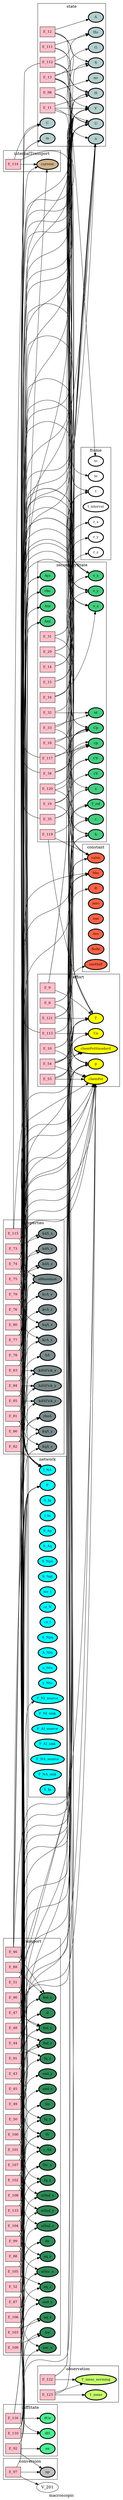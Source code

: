 digraph macroscopic {
label=macroscopic;
rankdir=LR;
E_43 -> V_113  [splines=ortho];
E_43 -> V_150  [splines=ortho];
E_43 -> V_186  [splines=ortho];
E_43 -> V_2  [splines=ortho];
E_44 -> V_113  [splines=ortho];
E_44 -> V_149  [splines=ortho];
E_44 -> V_187  [splines=ortho];
E_44 -> V_2  [splines=ortho];
E_45 -> V_113  [splines=ortho];
E_45 -> V_148  [splines=ortho];
E_45 -> V_188  [splines=ortho];
E_45 -> V_2  [splines=ortho];
E_46 -> V_138  [splines=ortho];
E_46 -> V_150  [splines=ortho];
E_46 -> V_190  [splines=ortho];
E_46 -> V_2  [splines=ortho];
E_89 -> V_114  [splines=ortho];
E_89 -> V_150  [splines=ortho];
E_89 -> V_180  [splines=ortho];
E_89 -> V_2  [splines=ortho];
E_47 -> V_138  [splines=ortho];
E_47 -> V_149  [splines=ortho];
E_47 -> V_191  [splines=ortho];
E_47 -> V_2  [splines=ortho];
E_90 -> V_114  [splines=ortho];
E_90 -> V_150  [splines=ortho];
E_90 -> V_181  [splines=ortho];
E_90 -> V_2  [splines=ortho];
E_48 -> V_138  [splines=ortho];
E_48 -> V_148  [splines=ortho];
E_48 -> V_192  [splines=ortho];
E_48 -> V_2  [splines=ortho];
E_91 -> V_114  [splines=ortho];
E_91 -> V_148  [splines=ortho];
E_91 -> V_182  [splines=ortho];
E_91 -> V_2  [splines=ortho];
E_49 -> V_112  [splines=ortho];
E_49 -> V_2  [splines=ortho];
E_50 -> V_104  [splines=ortho];
E_50 -> V_138  [splines=ortho];
E_50 -> V_157  [splines=ortho];
E_50 -> V_2  [splines=ortho];
E_51 -> V_112  [splines=ortho];
E_51 -> V_150  [splines=ortho];
E_51 -> V_183  [splines=ortho];
E_51 -> V_189  [splines=ortho];
E_51 -> V_2  [splines=ortho];
E_52 -> V_158  [splines=ortho];
E_52 -> V_159  [splines=ortho];
E_87 -> V_160  [splines=ortho];
E_87 -> V_2  [splines=ortho];
E_88 -> V_154  [splines=ortho];
E_88 -> V_2  [splines=ortho];
E_99 -> V_136  [splines=ortho];
E_99 -> V_160  [splines=ortho];
E_99 -> V_2  [splines=ortho];
E_100 -> V_136  [splines=ortho];
E_100 -> V_154  [splines=ortho];
E_100 -> V_2  [splines=ortho];
E_101 -> V_136  [splines=ortho];
E_101 -> V_155  [splines=ortho];
E_101 -> V_2  [splines=ortho];
E_102 -> V_136  [splines=ortho];
E_102 -> V_156  [splines=ortho];
E_102 -> V_2  [splines=ortho];
E_103 -> V_151  [splines=ortho];
E_103 -> V_2  [splines=ortho];
E_104 -> V_152  [splines=ortho];
E_104 -> V_2  [splines=ortho];
E_105 -> V_153  [splines=ortho];
E_105 -> V_2  [splines=ortho];
E_106 -> V_101  [splines=ortho];
E_106 -> V_151  [splines=ortho];
E_107 -> V_155  [splines=ortho];
E_107 -> V_2  [splines=ortho];
E_108 -> V_156  [splines=ortho];
E_108 -> V_2  [splines=ortho];
E_109 -> V_2  [splines=ortho];
E_109 -> V_211  [splines=ortho];
E_133 -> V_143  [splines=ortho];
E_133 -> V_159  [splines=ortho];
subgraph cluster_macroscopic___transport {
label=transport;
rankdir=LR;
V_151 [fillcolor=seagreen4, fontsize=12, label=fq_x, penwidth=3, style=filled];
V_152 [fillcolor=seagreen4, fontsize=12, label=fq_y, penwidth=3, style=filled];
V_153 [fillcolor=seagreen4, fontsize=12, label=fq_z, penwidth=3, style=filled];
V_154 [fillcolor=seagreen4, fontsize=12, label=fnd_x, penwidth=3, style=filled];
V_155 [fillcolor=seagreen4, fontsize=12, label=fnd_y, penwidth=3, style=filled];
V_156 [fillcolor=seagreen4, fontsize=12, label=fnd_z, penwidth=3, style=filled];
V_157 [fillcolor=seagreen4, fontsize=12, label=d, penwidth=3, style=filled];
V_158 [fillcolor=seagreen4, fontsize=12, label=c_AS, penwidth=3, style=filled];
V_159 [fillcolor=seagreen4, fontsize=12, label=fV, penwidth=3, style=filled];
V_160 [fillcolor=seagreen4, fontsize=12, label=fnc_x, penwidth=3, style=filled];
V_194 [fillcolor=seagreen4, fontsize=12, label=anc_x, penwidth=3, style=filled];
V_195 [fillcolor=seagreen4, fontsize=12, label=and_x, penwidth=3, style=filled];
V_204 [fillcolor=seagreen4, fontsize=12, label=aHnc_x, penwidth=3, style=filled];
V_205 [fillcolor=seagreen4, fontsize=12, label=aHnd_x, penwidth=3, style=filled];
V_206 [fillcolor=seagreen4, fontsize=12, label=aHnd_y, penwidth=3, style=filled];
V_207 [fillcolor=seagreen4, fontsize=12, label=aHnd_z, penwidth=3, style=filled];
V_208 [fillcolor=seagreen4, fontsize=12, label=aq_x, penwidth=3, style=filled];
V_209 [fillcolor=seagreen4, fontsize=12, label=aq_y, penwidth=3, style=filled];
V_210 [fillcolor=seagreen4, fontsize=12, label=aq_z, penwidth=3, style=filled];
V_211 [fillcolor=seagreen4, fontsize=12, label=fw, penwidth=3, style=filled];
V_212 [fillcolor=seagreen4, fontsize=12, label=and_y, penwidth=3, style=filled];
V_213 [fillcolor=seagreen4, fontsize=12, label=and_z, penwidth=3, style=filled];
V_214 [fillcolor=seagreen4, fontsize=12, label=aw, penwidth=3, style=filled];
V_234 [fillcolor=seagreen4, fontsize=12, label=fm, penwidth=3, style=filled];
E_43 [fillcolor=pink, fontsize=12, shape=box, style=filled];
E_43 -> V_151  [splines=ortho];
E_44 [fillcolor=pink, fontsize=12, shape=box, style=filled];
E_44 -> V_152  [splines=ortho];
E_45 [fillcolor=pink, fontsize=12, shape=box, style=filled];
E_45 -> V_153  [splines=ortho];
E_46 [fillcolor=pink, fontsize=12, shape=box, style=filled];
E_46 -> V_154  [splines=ortho];
E_89 [fillcolor=pink, fontsize=12, shape=box, style=filled];
E_89 -> V_154  [splines=ortho];
E_47 [fillcolor=pink, fontsize=12, shape=box, style=filled];
E_47 -> V_155  [splines=ortho];
E_90 [fillcolor=pink, fontsize=12, shape=box, style=filled];
E_90 -> V_155  [splines=ortho];
E_48 [fillcolor=pink, fontsize=12, shape=box, style=filled];
E_48 -> V_156  [splines=ortho];
E_91 [fillcolor=pink, fontsize=12, shape=box, style=filled];
E_91 -> V_156  [splines=ortho];
E_49 [fillcolor=pink, fontsize=12, shape=box, style=filled];
E_49 -> V_157  [splines=ortho];
E_50 [fillcolor=pink, fontsize=12, shape=box, style=filled];
E_50 -> V_158  [splines=ortho];
E_51 [fillcolor=pink, fontsize=12, shape=box, style=filled];
E_51 -> V_159  [splines=ortho];
E_52 [fillcolor=pink, fontsize=12, shape=box, style=filled];
E_52 -> V_160  [splines=ortho];
E_87 [fillcolor=pink, fontsize=12, shape=box, style=filled];
E_87 -> V_194  [splines=ortho];
E_88 [fillcolor=pink, fontsize=12, shape=box, style=filled];
E_88 -> V_195  [splines=ortho];
E_99 [fillcolor=pink, fontsize=12, shape=box, style=filled];
E_99 -> V_204  [splines=ortho];
E_100 [fillcolor=pink, fontsize=12, shape=box, style=filled];
E_100 -> V_205  [splines=ortho];
E_101 [fillcolor=pink, fontsize=12, shape=box, style=filled];
E_101 -> V_206  [splines=ortho];
E_102 [fillcolor=pink, fontsize=12, shape=box, style=filled];
E_102 -> V_207  [splines=ortho];
E_103 [fillcolor=pink, fontsize=12, shape=box, style=filled];
E_103 -> V_208  [splines=ortho];
E_104 [fillcolor=pink, fontsize=12, shape=box, style=filled];
E_104 -> V_209  [splines=ortho];
E_105 [fillcolor=pink, fontsize=12, shape=box, style=filled];
E_105 -> V_210  [splines=ortho];
E_106 [fillcolor=pink, fontsize=12, shape=box, style=filled];
E_106 -> V_211  [splines=ortho];
E_107 [fillcolor=pink, fontsize=12, shape=box, style=filled];
E_107 -> V_212  [splines=ortho];
E_108 [fillcolor=pink, fontsize=12, shape=box, style=filled];
E_108 -> V_213  [splines=ortho];
E_109 [fillcolor=pink, fontsize=12, shape=box, style=filled];
E_109 -> V_214  [splines=ortho];
E_133 [fillcolor=pink, fontsize=12, shape=box, style=filled];
E_133 -> V_234  [splines=ortho];
}

subgraph cluster_macroscopic___geometry {
label=geometry;
rankdir=LR;
}

E_73 -> V_108  [splines=ortho];
E_73 -> V_110  [splines=ortho];
E_73 -> V_114  [splines=ortho];
E_73 -> V_118  [splines=ortho];
E_73 -> V_27  [splines=ortho];
E_74 -> V_108  [splines=ortho];
E_74 -> V_110  [splines=ortho];
E_74 -> V_114  [splines=ortho];
E_74 -> V_119  [splines=ortho];
E_74 -> V_27  [splines=ortho];
E_75 -> V_108  [splines=ortho];
E_75 -> V_110  [splines=ortho];
E_75 -> V_114  [splines=ortho];
E_75 -> V_120  [splines=ortho];
E_75 -> V_27  [splines=ortho];
E_76 -> V_108  [splines=ortho];
E_76 -> V_110  [splines=ortho];
E_76 -> V_112  [splines=ortho];
E_76 -> V_114  [splines=ortho];
E_76 -> V_118  [splines=ortho];
E_76 -> V_132  [splines=ortho];
E_76 -> V_27  [splines=ortho];
E_77 -> V_108  [splines=ortho];
E_77 -> V_110  [splines=ortho];
E_77 -> V_112  [splines=ortho];
E_77 -> V_114  [splines=ortho];
E_77 -> V_119  [splines=ortho];
E_77 -> V_132  [splines=ortho];
E_77 -> V_27  [splines=ortho];
E_78 -> V_108  [splines=ortho];
E_78 -> V_110  [splines=ortho];
E_78 -> V_112  [splines=ortho];
E_78 -> V_114  [splines=ortho];
E_78 -> V_120  [splines=ortho];
E_78 -> V_132  [splines=ortho];
E_78 -> V_27  [splines=ortho];
E_79 -> V_110  [splines=ortho];
E_79 -> V_118  [splines=ortho];
E_79 -> V_124  [splines=ortho];
E_79 -> V_27  [splines=ortho];
E_80 -> V_110  [splines=ortho];
E_80 -> V_119  [splines=ortho];
E_80 -> V_124  [splines=ortho];
E_80 -> V_27  [splines=ortho];
E_81 -> V_110  [splines=ortho];
E_81 -> V_120  [splines=ortho];
E_81 -> V_124  [splines=ortho];
E_81 -> V_27  [splines=ortho];
E_82 -> V_143  [splines=ortho];
E_82 -> V_27  [splines=ortho];
E_83 -> V_108  [splines=ortho];
E_83 -> V_111  [splines=ortho];
E_83 -> V_114  [splines=ortho];
E_83 -> V_118  [splines=ortho];
E_83 -> V_27  [splines=ortho];
E_84 -> V_108  [splines=ortho];
E_84 -> V_111  [splines=ortho];
E_84 -> V_114  [splines=ortho];
E_84 -> V_119  [splines=ortho];
E_84 -> V_27  [splines=ortho];
E_85 -> V_108  [splines=ortho];
E_85 -> V_111  [splines=ortho];
E_85 -> V_114  [splines=ortho];
E_85 -> V_120  [splines=ortho];
E_85 -> V_27  [splines=ortho];
E_86 -> V_136  [splines=ortho];
E_86 -> V_27  [splines=ortho];
E_115 -> V_217  [splines=ortho];
E_115 -> V_218  [splines=ortho];
subgraph cluster_macroscopic___properties {
label=properties;
rankdir=LR;
V_180 [fillcolor=lightcyan4, fontsize=12, label=kdA_x, penwidth=3, style=filled];
V_181 [fillcolor=lightcyan4, fontsize=12, label=kdA_y, penwidth=3, style=filled];
V_182 [fillcolor=lightcyan4, fontsize=12, label=kdA_z, penwidth=3, style=filled];
V_183 [fillcolor=lightcyan4, fontsize=12, label=kcA_x, penwidth=3, style=filled];
V_184 [fillcolor=lightcyan4, fontsize=12, label=kcA_y, penwidth=3, style=filled];
V_185 [fillcolor=lightcyan4, fontsize=12, label=kcA_z, penwidth=3, style=filled];
V_186 [fillcolor=lightcyan4, fontsize=12, label=kqA_x, penwidth=3, style=filled];
V_187 [fillcolor=lightcyan4, fontsize=12, label=kqA_y, penwidth=3, style=filled];
V_188 [fillcolor=lightcyan4, fontsize=12, label=kqA_z, penwidth=3, style=filled];
V_189 [fillcolor=lightcyan4, fontsize=12, label=rhoA, penwidth=3, style=filled];
V_190 [fillcolor=lightcyan4, fontsize=12, label=kdAFick_x, penwidth=3, style=filled];
V_191 [fillcolor=lightcyan4, fontsize=12, label=kdAFick_y, penwidth=3, style=filled];
V_192 [fillcolor=lightcyan4, fontsize=12, label=kdAFick_z, penwidth=3, style=filled];
V_193 [fillcolor=lightcyan4, fontsize=12, label=hA, penwidth=3, style=filled];
V_219 [fillcolor=lightcyan4, fontsize=12, label=elResistant, penwidth=3, style=filled];
E_73 [fillcolor=pink, fontsize=12, shape=box, style=filled];
E_73 -> V_180  [splines=ortho];
E_74 [fillcolor=pink, fontsize=12, shape=box, style=filled];
E_74 -> V_181  [splines=ortho];
E_75 [fillcolor=pink, fontsize=12, shape=box, style=filled];
E_75 -> V_182  [splines=ortho];
E_76 [fillcolor=pink, fontsize=12, shape=box, style=filled];
E_76 -> V_183  [splines=ortho];
E_77 [fillcolor=pink, fontsize=12, shape=box, style=filled];
E_77 -> V_184  [splines=ortho];
E_78 [fillcolor=pink, fontsize=12, shape=box, style=filled];
E_78 -> V_185  [splines=ortho];
E_79 [fillcolor=pink, fontsize=12, shape=box, style=filled];
E_79 -> V_186  [splines=ortho];
E_80 [fillcolor=pink, fontsize=12, shape=box, style=filled];
E_80 -> V_187  [splines=ortho];
E_81 [fillcolor=pink, fontsize=12, shape=box, style=filled];
E_81 -> V_188  [splines=ortho];
E_82 [fillcolor=pink, fontsize=12, shape=box, style=filled];
E_82 -> V_189  [splines=ortho];
E_83 [fillcolor=pink, fontsize=12, shape=box, style=filled];
E_83 -> V_190  [splines=ortho];
E_84 [fillcolor=pink, fontsize=12, shape=box, style=filled];
E_84 -> V_191  [splines=ortho];
E_85 [fillcolor=pink, fontsize=12, shape=box, style=filled];
E_85 -> V_192  [splines=ortho];
E_86 [fillcolor=pink, fontsize=12, shape=box, style=filled];
E_86 -> V_193  [splines=ortho];
E_115 [fillcolor=pink, fontsize=12, shape=box, style=filled];
E_115 -> V_219  [splines=ortho];
}

subgraph cluster_macroscopic___network {
label=network;
rankdir=LR;
V_10 [fillcolor=cyan, fontsize=12, label=S_Iq, penwidth=3, style=filled];
V_11 [fillcolor=cyan, fontsize=12, label=I_tu, penwidth=3, style=filled];
V_12 [fillcolor=cyan, fontsize=12, label=S_Ap, penwidth=3, style=filled];
V_13 [fillcolor=cyan, fontsize=12, label=S_Aq, penwidth=3, style=filled];
V_14 [fillcolor=cyan, fontsize=12, label=S_Npu, penwidth=3, style=filled];
V_15 [fillcolor=cyan, fontsize=12, label=S_Nqt, penwidth=3, style=filled];
V_16 [fillcolor=cyan, fontsize=12, label=mv_I, penwidth=3, style=filled];
V_17 [fillcolor=cyan, fontsize=12, label=cz_N, penwidth=3, style=filled];
V_18 [fillcolor=cyan, fontsize=12, label=cz_I, penwidth=3, style=filled];
V_19 [fillcolor=cyan, fontsize=12, label=A_Npq, penwidth=3, style=filled];
V_2 [fillcolor=cyan, fontsize=12, label=F, penwidth=3, style=filled];
V_20 [fillcolor=cyan, fontsize=12, label=A_Ntu, penwidth=3, style=filled];
V_21 [fillcolor=cyan, fontsize=12, label=u_Ntu, penwidth=3, style=filled];
V_22 [fillcolor=cyan, fontsize=12, label=y_Ntu, penwidth=3, style=filled];
V_27 [fillcolor=cyan, fontsize=12, label=I_NA, penwidth=3, style=filled];
V_3 [fillcolor=cyan, fontsize=12, label=F_NI_source, penwidth=3, style=filled];
V_4 [fillcolor=cyan, fontsize=12, label=F_NI_sink, penwidth=3, style=filled];
V_5 [fillcolor=cyan, fontsize=12, label=F_AI_source, penwidth=3, style=filled];
V_6 [fillcolor=cyan, fontsize=12, label=F_AI_sink, penwidth=3, style=filled];
V_7 [fillcolor=cyan, fontsize=12, label=F_NA_source, penwidth=3, style=filled];
V_8 [fillcolor=cyan, fontsize=12, label=F_NA_sink, penwidth=3, style=filled];
V_9 [fillcolor=cyan, fontsize=12, label=S_Ip, penwidth=3, style=filled];
}

subgraph cluster_macroscopic___differenceOperator {
label=differenceOperator;
rankdir=LR;
}

subgraph cluster_macroscopic___frame {
label=frame;
rankdir=LR;
V_1 [fillcolor=white, fontsize=12, label=t, penwidth=3, style=filled];
V_105 [fillcolor=white, fontsize=12, label=to, penwidth=3, style=filled];
V_106 [fillcolor=white, fontsize=12, label=te, penwidth=3, style=filled];
V_107 [fillcolor=white, fontsize=12, label=t_interval, penwidth=3, style=filled];
V_23 [fillcolor=white, fontsize=12, label=r_x, penwidth=3, style=filled];
V_24 [fillcolor=white, fontsize=12, label=r_y, penwidth=3, style=filled];
V_25 [fillcolor=white, fontsize=12, label=r_z, penwidth=3, style=filled];
}

E_11 -> V_108  [splines=ortho];
E_11 -> V_110  [splines=ortho];
E_11 -> V_112  [splines=ortho];
E_112 -> V_1  [splines=ortho];
E_112 -> V_105  [splines=ortho];
E_112 -> V_106  [splines=ortho];
E_112 -> V_215  [splines=ortho];
E_112 -> V_216  [splines=ortho];
E_12 -> V_108  [splines=ortho];
E_12 -> V_109  [splines=ortho];
E_12 -> V_113  [splines=ortho];
E_13 -> V_108  [splines=ortho];
E_13 -> V_109  [splines=ortho];
E_13 -> V_110  [splines=ortho];
E_13 -> V_112  [splines=ortho];
E_13 -> V_113  [splines=ortho];
E_98 -> V_101  [splines=ortho];
E_98 -> V_111  [splines=ortho];
E_111 -> V_101  [splines=ortho];
E_111 -> V_115  [splines=ortho];
subgraph cluster_macroscopic___state {
label=state;
rankdir=LR;
V_108 [fillcolor=lightcyan3, fontsize=12, label=U, penwidth=3, style=filled];
V_109 [fillcolor=lightcyan3, fontsize=12, label=S, penwidth=3, style=filled];
V_110 [fillcolor=lightcyan3, fontsize=12, label=V, penwidth=3, style=filled];
V_111 [fillcolor=lightcyan3, fontsize=12, label=n, penwidth=3, style=filled];
V_115 [fillcolor=lightcyan3, fontsize=12, label=H, penwidth=3, style=filled];
V_116 [fillcolor=lightcyan3, fontsize=12, label=A, penwidth=3, style=filled];
V_117 [fillcolor=lightcyan3, fontsize=12, label=G, penwidth=3, style=filled];
V_137 [fillcolor=lightcyan3, fontsize=12, label=m, penwidth=3, style=filled];
V_144 [fillcolor=lightcyan3, fontsize=12, label=C, penwidth=3, style=filled];
V_203 [fillcolor=lightcyan3, fontsize=12, label=no, penwidth=3, style=filled];
V_216 [fillcolor=lightcyan3, fontsize=12, label=Ho, penwidth=3, style=filled];
E_11 [fillcolor=pink, fontsize=12, shape=box, style=filled];
E_11 -> V_115  [splines=ortho];
E_112 [fillcolor=pink, fontsize=12, shape=box, style=filled];
E_112 -> V_115  [splines=ortho];
E_12 [fillcolor=pink, fontsize=12, shape=box, style=filled];
E_12 -> V_116  [splines=ortho];
E_13 [fillcolor=pink, fontsize=12, shape=box, style=filled];
E_13 -> V_117  [splines=ortho];
E_98 [fillcolor=pink, fontsize=12, shape=box, style=filled];
E_98 -> V_203  [splines=ortho];
E_111 [fillcolor=pink, fontsize=12, shape=box, style=filled];
E_111 -> V_216  [splines=ortho];
}

subgraph cluster_macroscopic___constant {
label=constant;
rankdir=LR;
V_101 [fillcolor=tomato, fontsize=12, label=value, penwidth=3, style=filled];
V_102 [fillcolor=tomato, fontsize=12, label=zero, penwidth=3, style=filled];
V_103 [fillcolor=tomato, fontsize=12, label=one, penwidth=3, style=filled];
V_104 [fillcolor=tomato, fontsize=12, label=oneHalf, penwidth=3, style=filled];
V_121 [fillcolor=tomato, fontsize=12, label=Avo, penwidth=3, style=filled];
V_122 [fillcolor=tomato, fontsize=12, label=Boltz, penwidth=3, style=filled];
V_123 [fillcolor=tomato, fontsize=12, label=R, penwidth=3, style=filled];
V_132 [fillcolor=tomato, fontsize=12, label=Mm, penwidth=3, style=filled];
}

E_8 -> V_108  [splines=ortho];
E_8 -> V_110  [splines=ortho];
E_9 -> V_108  [splines=ortho];
E_9 -> V_109  [splines=ortho];
E_121 -> V_115  [splines=ortho];
E_121 -> V_124  [splines=ortho];
E_121 -> V_222  [splines=ortho];
E_10 -> V_108  [splines=ortho];
E_10 -> V_111  [splines=ortho];
E_54 -> V_113  [splines=ortho];
E_54 -> V_123  [splines=ortho];
E_54 -> V_140  [splines=ortho];
E_54 -> V_161  [splines=ortho];
E_53 -> V_101  [splines=ortho];
E_53 -> V_114  [splines=ortho];
E_113 -> V_108  [splines=ortho];
E_113 -> V_144  [splines=ortho];
subgraph cluster_macroscopic___effort {
label=effort;
rankdir=LR;
V_112 [fillcolor=yellow, fontsize=12, label=p, penwidth=3, style=filled];
V_113 [fillcolor=yellow, fontsize=12, label=T, penwidth=3, style=filled];
V_114 [fillcolor=yellow, fontsize=12, label=chemPot, penwidth=3, style=filled];
V_161 [fillcolor=yellow, fontsize=12, label=chemPotStandard, penwidth=3, style=filled];
V_217 [fillcolor=yellow, fontsize=12, label=Ue, penwidth=3, style=filled];
E_8 [fillcolor=pink, fontsize=12, shape=box, style=filled];
E_8 -> V_112  [splines=ortho];
E_9 [fillcolor=pink, fontsize=12, shape=box, style=filled];
E_9 -> V_113  [splines=ortho];
E_121 [fillcolor=pink, fontsize=12, shape=box, style=filled];
E_121 -> V_113  [splines=ortho];
E_10 [fillcolor=pink, fontsize=12, shape=box, style=filled];
E_10 -> V_114  [splines=ortho];
E_54 [fillcolor=pink, fontsize=12, shape=box, style=filled];
E_54 -> V_114  [splines=ortho];
E_53 [fillcolor=pink, fontsize=12, shape=box, style=filled];
E_53 -> V_161  [splines=ortho];
E_113 [fillcolor=pink, fontsize=12, shape=box, style=filled];
E_113 -> V_217  [splines=ortho];
}

E_14 -> V_1  [splines=ortho];
E_14 -> V_23  [splines=ortho];
E_15 -> V_1  [splines=ortho];
E_15 -> V_24  [splines=ortho];
E_16 -> V_1  [splines=ortho];
E_16 -> V_25  [splines=ortho];
E_18 -> V_113  [splines=ortho];
E_18 -> V_115  [splines=ortho];
E_117 -> V_137  [splines=ortho];
E_117 -> V_141  [splines=ortho];
E_19 -> V_108  [splines=ortho];
E_19 -> V_113  [splines=ortho];
E_29 -> V_111  [splines=ortho];
E_29 -> V_115  [splines=ortho];
E_31 -> V_110  [splines=ortho];
E_31 -> V_111  [splines=ortho];
E_32 -> V_111  [splines=ortho];
E_33 -> V_111  [splines=ortho];
E_33 -> V_139  [splines=ortho];
E_34 -> V_124  [splines=ortho];
E_34 -> V_137  [splines=ortho];
E_120 -> V_101  [splines=ortho];
E_120 -> V_141  [splines=ortho];
E_35 -> V_125  [splines=ortho];
E_35 -> V_137  [splines=ortho];
E_119 -> V_101  [splines=ortho];
E_119 -> V_113  [splines=ortho];
subgraph cluster_macroscopic___secondaryState {
label=secondaryState;
rankdir=LR;
V_118 [fillcolor=seagreen3, fontsize=12, label=v_x, penwidth=3, style=filled];
V_119 [fillcolor=seagreen3, fontsize=12, label=v_y, penwidth=3, style=filled];
V_120 [fillcolor=seagreen3, fontsize=12, label=v_z, penwidth=3, style=filled];
V_124 [fillcolor=seagreen3, fontsize=12, label=Cp, penwidth=3, style=filled];
V_125 [fillcolor=seagreen3, fontsize=12, label=CV, penwidth=3, style=filled];
V_136 [fillcolor=seagreen3, fontsize=12, label=h, penwidth=3, style=filled];
V_138 [fillcolor=seagreen3, fontsize=12, label=c, penwidth=3, style=filled];
V_139 [fillcolor=seagreen3, fontsize=12, label=nt, penwidth=3, style=filled];
V_140 [fillcolor=seagreen3, fontsize=12, label=x, penwidth=3, style=filled];
V_141 [fillcolor=seagreen3, fontsize=12, label=cp, penwidth=3, style=filled];
V_142 [fillcolor=seagreen3, fontsize=12, label=cV, penwidth=3, style=filled];
V_143 [fillcolor=seagreen3, fontsize=12, label=rho, penwidth=3, style=filled];
V_148 [fillcolor=seagreen3, fontsize=12, label=Axy, penwidth=3, style=filled];
V_149 [fillcolor=seagreen3, fontsize=12, label=Axz, penwidth=3, style=filled];
V_150 [fillcolor=seagreen3, fontsize=12, label=Ayz, penwidth=3, style=filled];
V_222 [fillcolor=seagreen3, fontsize=12, label=T_ref, penwidth=3, style=filled];
E_14 [fillcolor=pink, fontsize=12, shape=box, style=filled];
E_14 -> V_118  [splines=ortho];
E_15 [fillcolor=pink, fontsize=12, shape=box, style=filled];
E_15 -> V_119  [splines=ortho];
E_16 [fillcolor=pink, fontsize=12, shape=box, style=filled];
E_16 -> V_120  [splines=ortho];
E_18 [fillcolor=pink, fontsize=12, shape=box, style=filled];
E_18 -> V_124  [splines=ortho];
E_117 [fillcolor=pink, fontsize=12, shape=box, style=filled];
E_117 -> V_124  [splines=ortho];
E_19 [fillcolor=pink, fontsize=12, shape=box, style=filled];
E_19 -> V_125  [splines=ortho];
E_29 [fillcolor=pink, fontsize=12, shape=box, style=filled];
E_29 -> V_136  [splines=ortho];
E_31 [fillcolor=pink, fontsize=12, shape=box, style=filled];
E_31 -> V_138  [splines=ortho];
E_32 [fillcolor=pink, fontsize=12, shape=box, style=filled];
E_32 -> V_139  [splines=ortho];
E_33 [fillcolor=pink, fontsize=12, shape=box, style=filled];
E_33 -> V_140  [splines=ortho];
E_34 [fillcolor=pink, fontsize=12, shape=box, style=filled];
E_34 -> V_141  [splines=ortho];
E_120 [fillcolor=pink, fontsize=12, shape=box, style=filled];
E_120 -> V_141  [splines=ortho];
E_35 [fillcolor=pink, fontsize=12, shape=box, style=filled];
E_35 -> V_142  [splines=ortho];
E_119 [fillcolor=pink, fontsize=12, shape=box, style=filled];
E_119 -> V_222  [splines=ortho];
}

E_97 -> V_201  [splines=ortho];
E_97 -> V_3  [splines=ortho];
subgraph cluster_macroscopic___conversion {
label=conversion;
rankdir=LR;
V_202 [fillcolor=grey, fontsize=12, label=np, penwidth=3, style=filled];
E_97 [fillcolor=pink, fontsize=12, shape=box, style=filled];
E_97 -> V_202  [splines=ortho];
}

E_92 -> V_110  [splines=ortho];
E_92 -> V_194  [splines=ortho];
E_92 -> V_195  [splines=ortho];
E_92 -> V_202  [splines=ortho];
E_110 -> V_204  [splines=ortho];
E_110 -> V_205  [splines=ortho];
E_110 -> V_206  [splines=ortho];
E_110 -> V_207  [splines=ortho];
E_110 -> V_208  [splines=ortho];
E_110 -> V_209  [splines=ortho];
E_110 -> V_210  [splines=ortho];
E_110 -> V_214  [splines=ortho];
E_116 -> V_2  [splines=ortho];
E_116 -> V_218  [splines=ortho];
E_116 -> V_219  [splines=ortho];
subgraph cluster_macroscopic___diffState {
label=diffState;
rankdir=LR;
V_196 [fillcolor=seagreen2, fontsize=12, label=an, penwidth=3, style=filled];
V_215 [fillcolor=seagreen2, fontsize=12, label=dH, penwidth=3, style=filled];
V_220 [fillcolor=seagreen2, fontsize=12, label=dUe, penwidth=3, style=filled];
E_92 [fillcolor=pink, fontsize=12, shape=box, style=filled];
E_92 -> V_196  [splines=ortho];
E_110 [fillcolor=pink, fontsize=12, shape=box, style=filled];
E_110 -> V_215  [splines=ortho];
E_116 [fillcolor=pink, fontsize=12, shape=box, style=filled];
E_116 -> V_220  [splines=ortho];
}

E_114 -> V_1  [splines=ortho];
E_114 -> V_144  [splines=ortho];
subgraph cluster_macroscopic___internalTransport {
label=internalTransport;
rankdir=LR;
V_218 [fillcolor=tan, fontsize=12, label=current, penwidth=3, style=filled];
E_114 [fillcolor=pink, fontsize=12, shape=box, style=filled];
E_114 -> V_218  [splines=ortho];
}

subgraph cluster_macroscopic___controlInput {
label=controlInput;
rankdir=LR;
}

E_122 -> V_101  [splines=ortho];
E_122 -> V_113  [splines=ortho];
E_123 -> V_113  [splines=ortho];
E_123 -> V_223  [splines=ortho];
subgraph cluster_macroscopic___observation {
label=observation;
rankdir=LR;
V_223 [fillcolor=darkolivegreen1, fontsize=12, label=T_meas_norming, penwidth=3, style=filled];
V_224 [fillcolor=darkolivegreen1, fontsize=12, label=T_meas, penwidth=3, style=filled];
E_122 [fillcolor=pink, fontsize=12, shape=box, style=filled];
E_122 -> V_223  [splines=ortho];
E_123 [fillcolor=pink, fontsize=12, shape=box, style=filled];
E_123 -> V_224  [splines=ortho];
}

}
